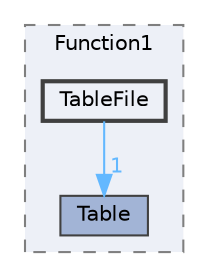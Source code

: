 digraph "src/OpenFOAM/primitives/functions/Function1/TableFile"
{
 // LATEX_PDF_SIZE
  bgcolor="transparent";
  edge [fontname=Helvetica,fontsize=10,labelfontname=Helvetica,labelfontsize=10];
  node [fontname=Helvetica,fontsize=10,shape=box,height=0.2,width=0.4];
  compound=true
  subgraph clusterdir_bf4f273fcff898a8e57532425217d669 {
    graph [ bgcolor="#edf0f7", pencolor="grey50", label="Function1", fontname=Helvetica,fontsize=10 style="filled,dashed", URL="dir_bf4f273fcff898a8e57532425217d669.html",tooltip=""]
  dir_a9122a1c4792bf2184339ee31c16b482 [label="Table", fillcolor="#a2b4d6", color="grey25", style="filled", URL="dir_a9122a1c4792bf2184339ee31c16b482.html",tooltip=""];
  dir_e73a939fab22e640354103a653cfc9af [label="TableFile", fillcolor="#edf0f7", color="grey25", style="filled,bold", URL="dir_e73a939fab22e640354103a653cfc9af.html",tooltip=""];
  }
  dir_e73a939fab22e640354103a653cfc9af->dir_a9122a1c4792bf2184339ee31c16b482 [headlabel="1", labeldistance=1.5 headhref="dir_003947_003945.html" href="dir_003947_003945.html" color="steelblue1" fontcolor="steelblue1"];
}

